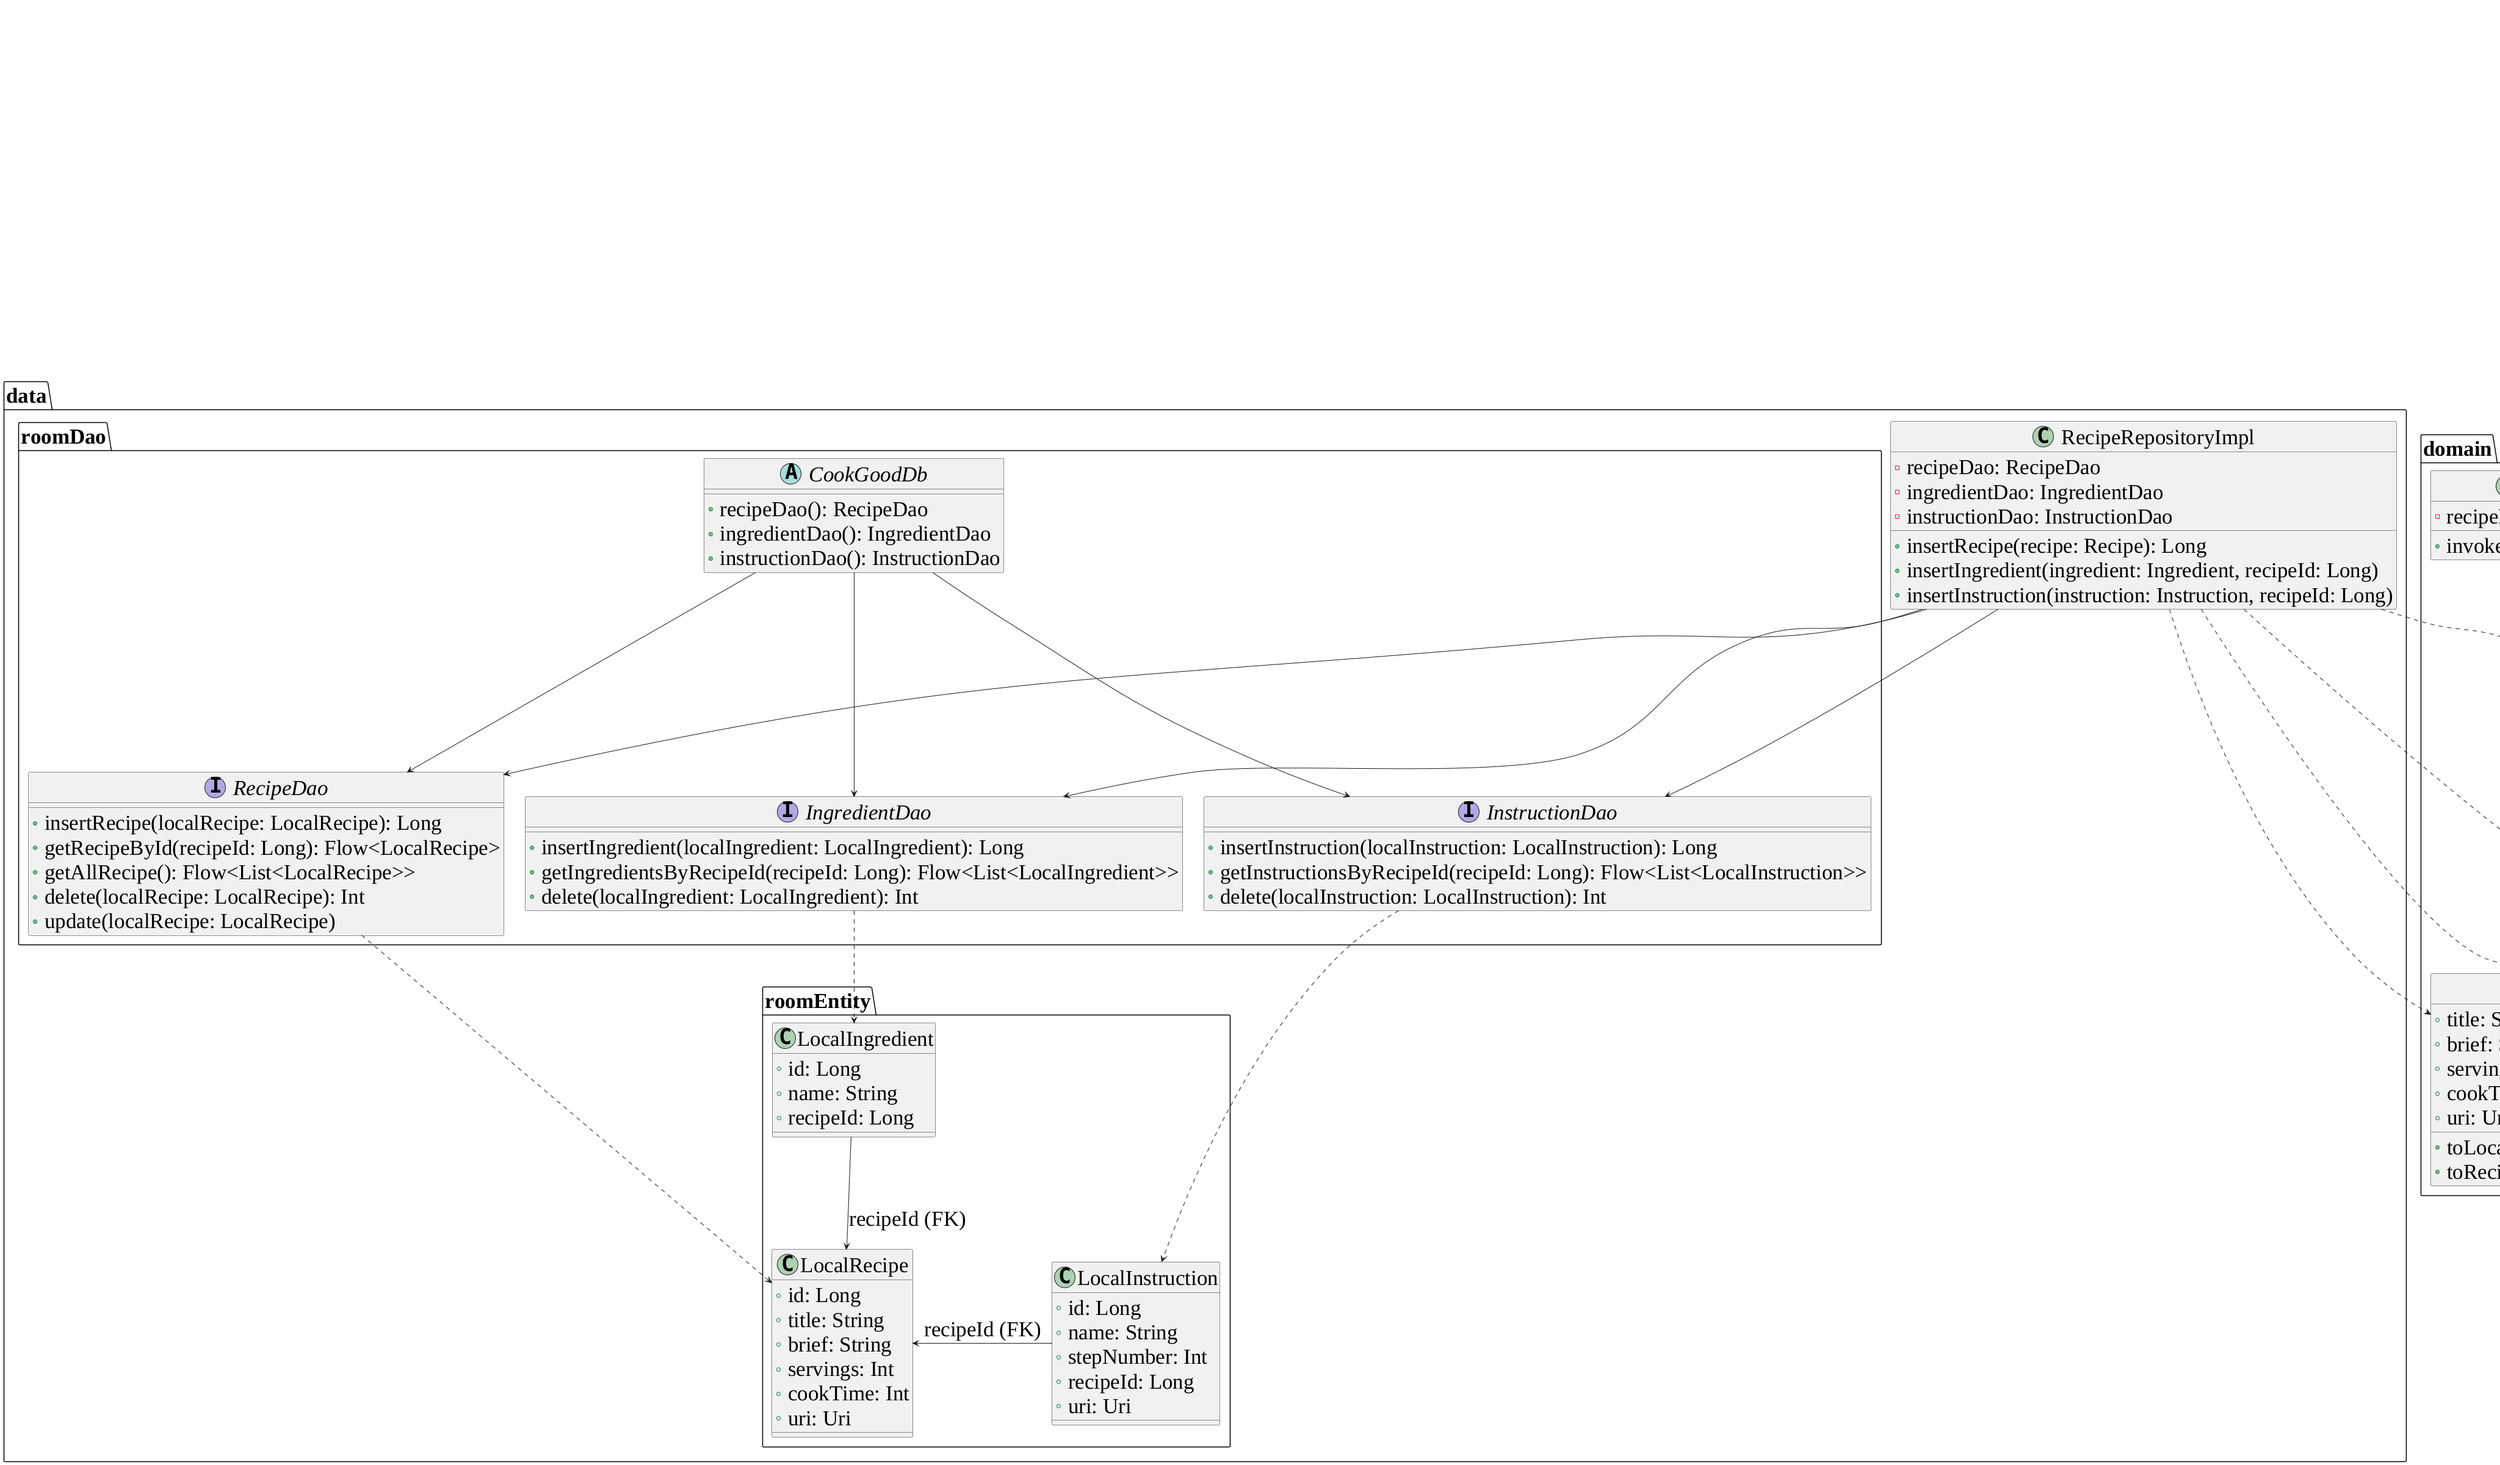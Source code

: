 @startuml

skinparam DefaultFontName "Liberation Serif"
skinparam DefaultFontSize 35

package domain {
  class Recipe {
    + title: String
    + brief: String
    + servings: Int
    + cookTime: Int
    + uri: Uri

    +toLocal(): LocalRecipe
    +toRecipeUiState(): RecipeUiState
  }

  class Ingredient{
    +name:String

    +toLocal(recipeId: Long): LocalIngredient
    +toUiState(): IngredientUiState
  }

  class Instruction{
    +stepNumber: Int
    +name: String
    +uri: Uri

    +toLocal(recipeId: Long): LocalInstruction
    +toUiState(): InstructionUiState
  }

  interface RecipeRepository {
    + insertRecipe(recipe: Recipe): Long
    + insertIngredient(ingredient: Ingredient, recipeId: Long)
    + insertInstruction(instruction: Instruction, recipeId: Long)
  }

  RecipeRepository ..> Recipe
  RecipeRepository ..> Ingredient
  RecipeRepository ..> Instruction

  class AddRecipeUseCase{
    - recipeRepository: RecipeRepository
    + invoke(recipe: Recipe)
  }
  class AddIngredientUseCase{
    - recipeRepository: RecipeRepository
    + invoke(ingredient: Ingredient, recipeId: Long)
  }
  class AddInstructionUseCase{
    - recipeRepository: RecipeRepository
    + invoke(instruction: Instruction, recipeId: Long)
  }

  AddRecipeUseCase --> RecipeRepository
  'AddRecipeUseCase ..>Recipe

  AddIngredientUseCase --> RecipeRepository
  'AddIngredientUseCase ..>Ingredient

  AddInstructionUseCase --> RecipeRepository
  'AddInstructionUseCase ..>Instruction
}

package data{
	class RecipeRepositoryImpl {
			- recipeDao: RecipeDao
			- ingredientDao: IngredientDao
			- instructionDao: InstructionDao

			+ insertRecipe(recipe: Recipe): Long
			+ insertIngredient(ingredient: Ingredient, recipeId: Long)
			+ insertInstruction(instruction: Instruction, recipeId: Long)
	}

	package roomDao {

    interface RecipeDao{
      +insertRecipe(localRecipe: LocalRecipe): Long
      +getRecipeById(recipeId: Long): Flow<LocalRecipe>
      +getAllRecipe(): Flow<List<LocalRecipe>>
      +delete(localRecipe: LocalRecipe): Int
      +update(localRecipe: LocalRecipe)
    }

    interface IngredientDao{
    	+insertIngredient(localIngredient: LocalIngredient): Long
  		+getIngredientsByRecipeId(recipeId: Long): Flow<List<LocalIngredient>>
  		+delete(localIngredient: LocalIngredient): Int
    }

    interface InstructionDao{
      +insertInstruction(localInstruction: LocalInstruction): Long
  		+getInstructionsByRecipeId(recipeId: Long): Flow<List<LocalInstruction>>
  		+delete(localInstruction: LocalInstruction): Int
  	}

  	abstract class CookGoodDb {
  		+recipeDao(): RecipeDao
  		+ingredientDao(): IngredientDao
  		+instructionDao(): InstructionDao
  	}

  	CookGoodDb --> RecipeDao
  	CookGoodDb --> IngredientDao
  	CookGoodDb --> InstructionDao
  }

	package roomEntity {

    class LocalRecipe {
      +id: Long
      +title: String
      +brief: String
      +servings: Int
      +cookTime: Int
      +uri: Uri
    }

    class LocalIngredient {
      +id: Long
      +name: String
      +recipeId: Long
    }

    class LocalInstruction {
      +id: Long
      +name: String
      +stepNumber: Int
      +recipeId: Long
      +uri: Uri
    }

    LocalIngredient --> LocalRecipe : recipeId (FK)
    LocalInstruction -> LocalRecipe : recipeId (FK)
  }

  RecipeRepositoryImpl --> roomDao.RecipeDao
  RecipeRepositoryImpl --> roomDao.IngredientDao
  RecipeRepositoryImpl --> roomDao.InstructionDao
  RecipeRepositoryImpl ..> domain.Instruction
  RecipeRepositoryImpl ..> domain.Ingredient
  RecipeRepositoryImpl ..> domain.Recipe
  RecipeRepositoryImpl ..|> domain.RecipeRepository
  RecipeDao ..> roomEntity.LocalRecipe
  IngredientDao ..> roomEntity.LocalIngredient
  InstructionDao ..> roomEntity.LocalInstruction
}

package presentation {
	class RecipeEntryViewModel {
		- addRecipeUseCase: AddRecipeUseCase
		- addIngredientUseCase: AddIngredientUseCase
		- addInstructionUseCase: AddInstructionUseCase
		- recipeUiState: MutableState<RecipeUiState>
		- ingredientUiStates: MutableState<List<IngredientUiState>>
		- instructionUiStates: MutableState<List<InstructionUiState>>

		+ addCommonUiState(commonUiState: CommonUiState)
		+ updateCommonUiState(uiState: CommonUiState, newName: String)
		+ removeCommonUiState(uiState: CommonUiState)
		+ saveRecipe()
		+ onRecipeUiStateChange(recipeUiState: RecipeUiState)
	}

	class RecipeUiState {
		+ title: String
		+ brief: String
		+ servings: String
		+ cookTimeMinutes: String
		+cookTimeHours: String
		+ uri: Uri

		+toDomain(): Recipe
	}

	class IngredientUiState {
		+ id: Int
		+ name: String

		+toDomain(): Ingredient
	}

	class InstructionUiState{
		+ id: Int
		+ name: String
		+ stepNumber: Int
		+ uri: Uri

		+toDomain(): Instruction
	}

	interface CommonUiState{
		+ id: Int
		+ name: String
	}

	InstructionUiState .|> CommonUiState
	IngredientUiState .|> CommonUiState
	RecipeEntryViewModel --> AddRecipeUseCase
	RecipeEntryViewModel --> AddIngredientUseCase
	RecipeEntryViewModel --> AddInstructionUseCase
	RecipeEntryViewModel --> RecipeUiState
	RecipeEntryViewModel --> IngredientUiState
	RecipeEntryViewModel -d--> InstructionUiState
	RecipeEntryViewModel --> CommonUiState
}


@enduml